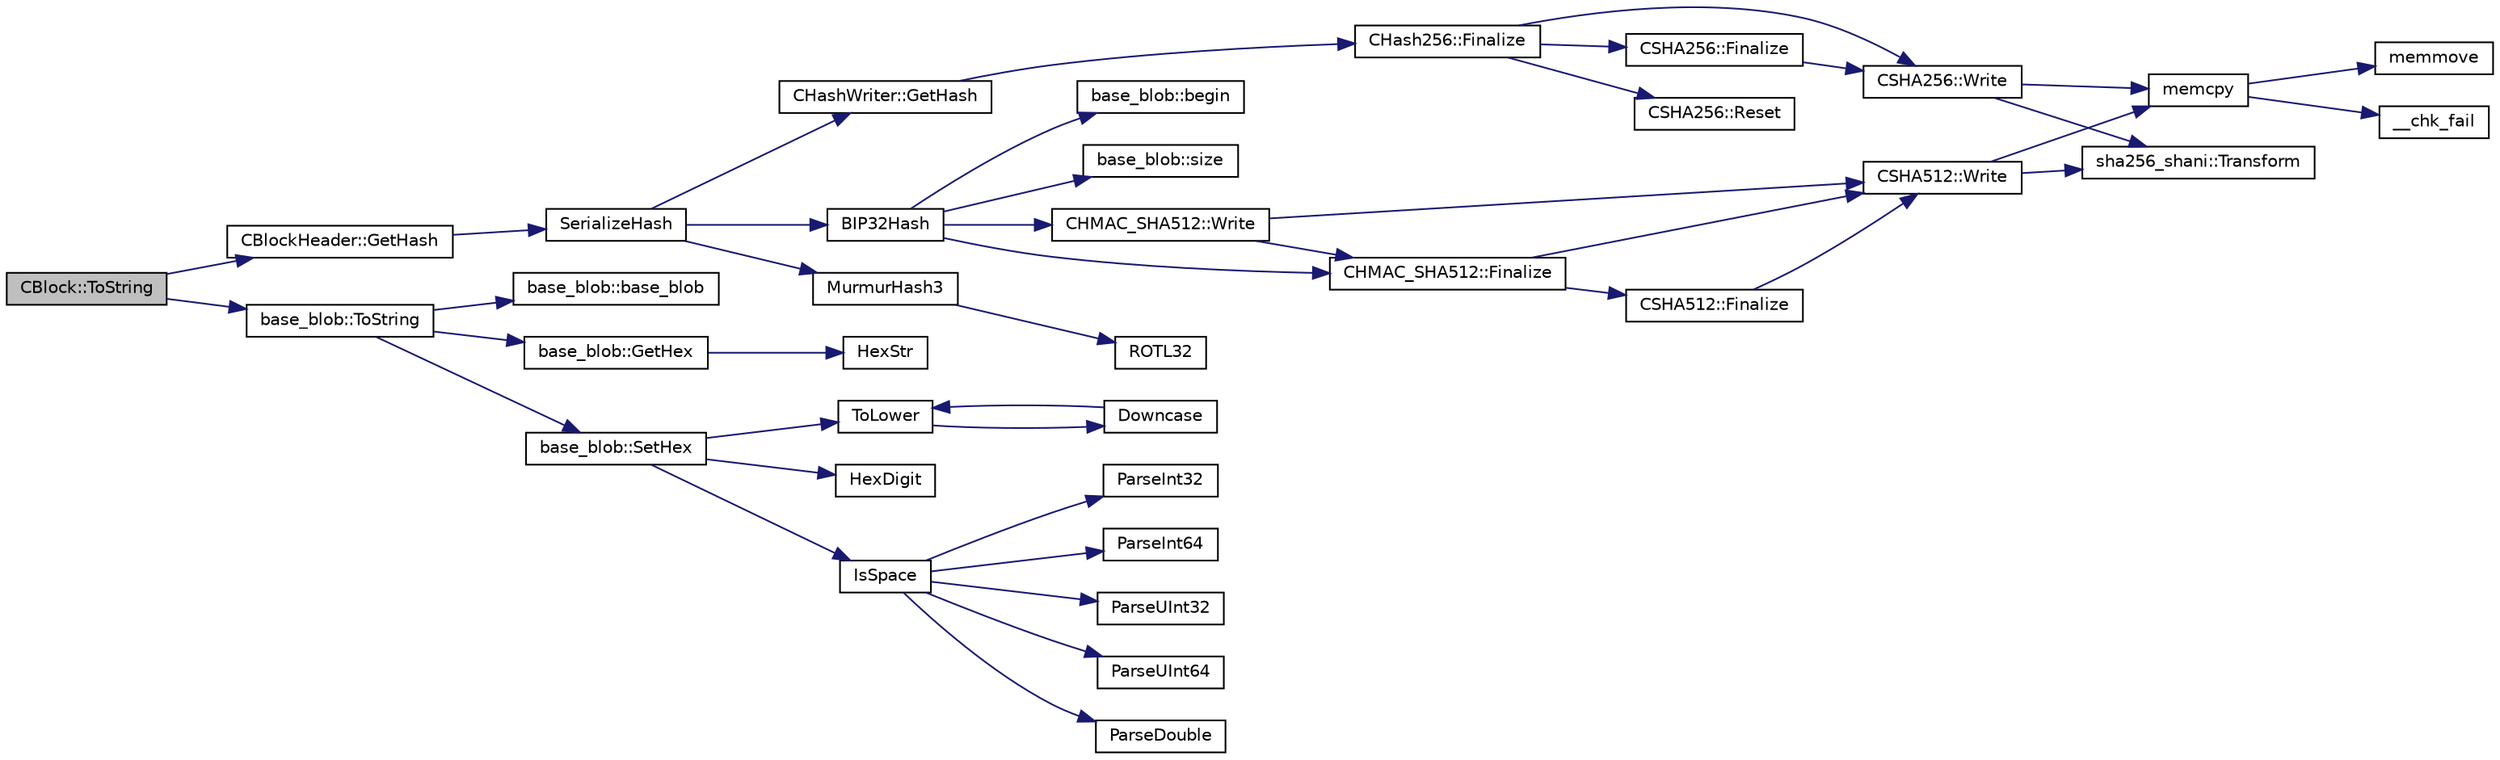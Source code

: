 digraph "CBlock::ToString"
{
  edge [fontname="Helvetica",fontsize="10",labelfontname="Helvetica",labelfontsize="10"];
  node [fontname="Helvetica",fontsize="10",shape=record];
  rankdir="LR";
  Node1 [label="CBlock::ToString",height=0.2,width=0.4,color="black", fillcolor="grey75", style="filled", fontcolor="black"];
  Node1 -> Node2 [color="midnightblue",fontsize="10",style="solid",fontname="Helvetica"];
  Node2 [label="CBlockHeader::GetHash",height=0.2,width=0.4,color="black", fillcolor="white", style="filled",URL="$class_c_block_header.html#ae1165e54882d364b030fb33673d64dbd"];
  Node2 -> Node3 [color="midnightblue",fontsize="10",style="solid",fontname="Helvetica"];
  Node3 [label="SerializeHash",height=0.2,width=0.4,color="black", fillcolor="white", style="filled",URL="$hash_8h.html#a6de694e43f17c62025c6883965b65e63",tooltip="Compute the 256-bit hash of an object&#39;s serialization. "];
  Node3 -> Node4 [color="midnightblue",fontsize="10",style="solid",fontname="Helvetica"];
  Node4 [label="CHashWriter::GetHash",height=0.2,width=0.4,color="black", fillcolor="white", style="filled",URL="$class_c_hash_writer.html#ae94a937211502eabf19477630090093a"];
  Node4 -> Node5 [color="midnightblue",fontsize="10",style="solid",fontname="Helvetica"];
  Node5 [label="CHash256::Finalize",height=0.2,width=0.4,color="black", fillcolor="white", style="filled",URL="$class_c_hash256.html#aa8a70c1b7cf24ce7d00240a1131cf4e7"];
  Node5 -> Node6 [color="midnightblue",fontsize="10",style="solid",fontname="Helvetica"];
  Node6 [label="CSHA256::Finalize",height=0.2,width=0.4,color="black", fillcolor="white", style="filled",URL="$class_c_s_h_a256.html#a4259230be0caefa590bc324fc12b9b90"];
  Node6 -> Node7 [color="midnightblue",fontsize="10",style="solid",fontname="Helvetica"];
  Node7 [label="CSHA256::Write",height=0.2,width=0.4,color="black", fillcolor="white", style="filled",URL="$class_c_s_h_a256.html#a9d7de520a562655da85349372820c883"];
  Node7 -> Node8 [color="midnightblue",fontsize="10",style="solid",fontname="Helvetica"];
  Node8 [label="memcpy",height=0.2,width=0.4,color="black", fillcolor="white", style="filled",URL="$glibc__compat_8cpp.html#a0f46826ab0466591e136db24394923cf"];
  Node8 -> Node9 [color="midnightblue",fontsize="10",style="solid",fontname="Helvetica"];
  Node9 [label="memmove",height=0.2,width=0.4,color="black", fillcolor="white", style="filled",URL="$glibc__compat_8cpp.html#a9778d49e9029dd75bc53ecbbf9f5e9a1"];
  Node8 -> Node10 [color="midnightblue",fontsize="10",style="solid",fontname="Helvetica"];
  Node10 [label="__chk_fail",height=0.2,width=0.4,color="black", fillcolor="white", style="filled",URL="$glibc__compat_8cpp.html#a424ac71631da5ada2976630ff67051d1"];
  Node7 -> Node11 [color="midnightblue",fontsize="10",style="solid",fontname="Helvetica"];
  Node11 [label="sha256_shani::Transform",height=0.2,width=0.4,color="black", fillcolor="white", style="filled",URL="$namespacesha256__shani.html#a97d2e267c87add9a1172d948e05ba471"];
  Node5 -> Node12 [color="midnightblue",fontsize="10",style="solid",fontname="Helvetica"];
  Node12 [label="CSHA256::Reset",height=0.2,width=0.4,color="black", fillcolor="white", style="filled",URL="$class_c_s_h_a256.html#a2122395dd5604990eaa0077b43a0e8d4"];
  Node5 -> Node7 [color="midnightblue",fontsize="10",style="solid",fontname="Helvetica"];
  Node3 -> Node13 [color="midnightblue",fontsize="10",style="solid",fontname="Helvetica"];
  Node13 [label="MurmurHash3",height=0.2,width=0.4,color="black", fillcolor="white", style="filled",URL="$hash_8h.html#a3cf0406d24590eaad9a3163c552e9730"];
  Node13 -> Node14 [color="midnightblue",fontsize="10",style="solid",fontname="Helvetica"];
  Node14 [label="ROTL32",height=0.2,width=0.4,color="black", fillcolor="white", style="filled",URL="$hash_8cpp.html#aa8045f521ac28bee04e4980f93272dc0"];
  Node3 -> Node15 [color="midnightblue",fontsize="10",style="solid",fontname="Helvetica"];
  Node15 [label="BIP32Hash",height=0.2,width=0.4,color="black", fillcolor="white", style="filled",URL="$hash_8h.html#a391c1a6a1f947abbc53cc51fc709110e"];
  Node15 -> Node16 [color="midnightblue",fontsize="10",style="solid",fontname="Helvetica"];
  Node16 [label="base_blob::begin",height=0.2,width=0.4,color="black", fillcolor="white", style="filled",URL="$classbase__blob.html#aeee68e00ceeacf49086e98b661e017ff"];
  Node15 -> Node17 [color="midnightblue",fontsize="10",style="solid",fontname="Helvetica"];
  Node17 [label="base_blob::size",height=0.2,width=0.4,color="black", fillcolor="white", style="filled",URL="$classbase__blob.html#a449c3f902fcab7af6c74aa9fee099542"];
  Node15 -> Node18 [color="midnightblue",fontsize="10",style="solid",fontname="Helvetica"];
  Node18 [label="CHMAC_SHA512::Write",height=0.2,width=0.4,color="black", fillcolor="white", style="filled",URL="$class_c_h_m_a_c___s_h_a512.html#aefdf2b068b668027b67c8822227a5a18"];
  Node18 -> Node19 [color="midnightblue",fontsize="10",style="solid",fontname="Helvetica"];
  Node19 [label="CSHA512::Write",height=0.2,width=0.4,color="black", fillcolor="white", style="filled",URL="$class_c_s_h_a512.html#aefd8260a2c205f11d44670ae68f1aff0"];
  Node19 -> Node8 [color="midnightblue",fontsize="10",style="solid",fontname="Helvetica"];
  Node19 -> Node11 [color="midnightblue",fontsize="10",style="solid",fontname="Helvetica"];
  Node18 -> Node20 [color="midnightblue",fontsize="10",style="solid",fontname="Helvetica"];
  Node20 [label="CHMAC_SHA512::Finalize",height=0.2,width=0.4,color="black", fillcolor="white", style="filled",URL="$class_c_h_m_a_c___s_h_a512.html#a3042ed5129bd381eb18ed2da201d6ed5"];
  Node20 -> Node21 [color="midnightblue",fontsize="10",style="solid",fontname="Helvetica"];
  Node21 [label="CSHA512::Finalize",height=0.2,width=0.4,color="black", fillcolor="white", style="filled",URL="$class_c_s_h_a512.html#aef4627aae19eeeb54bf02ea7b222b688"];
  Node21 -> Node19 [color="midnightblue",fontsize="10",style="solid",fontname="Helvetica"];
  Node20 -> Node19 [color="midnightblue",fontsize="10",style="solid",fontname="Helvetica"];
  Node15 -> Node20 [color="midnightblue",fontsize="10",style="solid",fontname="Helvetica"];
  Node1 -> Node22 [color="midnightblue",fontsize="10",style="solid",fontname="Helvetica"];
  Node22 [label="base_blob::ToString",height=0.2,width=0.4,color="black", fillcolor="white", style="filled",URL="$classbase__blob.html#a1a26b5da921f48b09b228d1bfda05088"];
  Node22 -> Node23 [color="midnightblue",fontsize="10",style="solid",fontname="Helvetica"];
  Node23 [label="base_blob::base_blob",height=0.2,width=0.4,color="black", fillcolor="white", style="filled",URL="$classbase__blob.html#ada7be83089951dc9438f384c0587cf29"];
  Node22 -> Node24 [color="midnightblue",fontsize="10",style="solid",fontname="Helvetica"];
  Node24 [label="base_blob::GetHex",height=0.2,width=0.4,color="black", fillcolor="white", style="filled",URL="$classbase__blob.html#a9541747b1f91f9469ac0aff90665bd32"];
  Node24 -> Node25 [color="midnightblue",fontsize="10",style="solid",fontname="Helvetica"];
  Node25 [label="HexStr",height=0.2,width=0.4,color="black", fillcolor="white", style="filled",URL="$strencodings_8h.html#af003e10d5d34c3271ca57ec79059a5ae"];
  Node22 -> Node26 [color="midnightblue",fontsize="10",style="solid",fontname="Helvetica"];
  Node26 [label="base_blob::SetHex",height=0.2,width=0.4,color="black", fillcolor="white", style="filled",URL="$classbase__blob.html#a5ec1f681a2830f4e180fe664c0eb4dd0"];
  Node26 -> Node27 [color="midnightblue",fontsize="10",style="solid",fontname="Helvetica"];
  Node27 [label="IsSpace",height=0.2,width=0.4,color="black", fillcolor="white", style="filled",URL="$strencodings_8h.html#aa30de1eac29287732050df7168cde03a",tooltip="Tests if the given character is a whitespace character. "];
  Node27 -> Node28 [color="midnightblue",fontsize="10",style="solid",fontname="Helvetica"];
  Node28 [label="ParseInt32",height=0.2,width=0.4,color="black", fillcolor="white", style="filled",URL="$strencodings_8h.html#a28581aab6ddb04da2c69bd0f0ffee6ae",tooltip="Convert string to signed 32-bit integer with strict parse error feedback. "];
  Node27 -> Node29 [color="midnightblue",fontsize="10",style="solid",fontname="Helvetica"];
  Node29 [label="ParseInt64",height=0.2,width=0.4,color="black", fillcolor="white", style="filled",URL="$strencodings_8h.html#a7598ac1ae52f69abe5f103fc6e4c9bd9",tooltip="Convert string to signed 64-bit integer with strict parse error feedback. "];
  Node27 -> Node30 [color="midnightblue",fontsize="10",style="solid",fontname="Helvetica"];
  Node30 [label="ParseUInt32",height=0.2,width=0.4,color="black", fillcolor="white", style="filled",URL="$strencodings_8h.html#ad4cd67d1bc9cc91801e9c22a0bd94ca7",tooltip="Convert decimal string to unsigned 32-bit integer with strict parse error feedback. "];
  Node27 -> Node31 [color="midnightblue",fontsize="10",style="solid",fontname="Helvetica"];
  Node31 [label="ParseUInt64",height=0.2,width=0.4,color="black", fillcolor="white", style="filled",URL="$strencodings_8h.html#ab721ae646504bb11a2ac467cc9013659",tooltip="Convert decimal string to unsigned 64-bit integer with strict parse error feedback. "];
  Node27 -> Node32 [color="midnightblue",fontsize="10",style="solid",fontname="Helvetica"];
  Node32 [label="ParseDouble",height=0.2,width=0.4,color="black", fillcolor="white", style="filled",URL="$strencodings_8h.html#ab126210409626dcb61aeb0e4300a8a46",tooltip="Convert string to double with strict parse error feedback. "];
  Node26 -> Node33 [color="midnightblue",fontsize="10",style="solid",fontname="Helvetica"];
  Node33 [label="ToLower",height=0.2,width=0.4,color="black", fillcolor="white", style="filled",URL="$strencodings_8h.html#a3556fcd948bc859caaa04f7355a71b16",tooltip="Converts the given character to its lowercase equivalent. "];
  Node33 -> Node34 [color="midnightblue",fontsize="10",style="solid",fontname="Helvetica"];
  Node34 [label="Downcase",height=0.2,width=0.4,color="black", fillcolor="white", style="filled",URL="$strencodings_8h.html#a0112c4a0e8c623b7fc4a52730c57e2d0",tooltip="Converts the given string to its lowercase equivalent. "];
  Node34 -> Node33 [color="midnightblue",fontsize="10",style="solid",fontname="Helvetica"];
  Node26 -> Node35 [color="midnightblue",fontsize="10",style="solid",fontname="Helvetica"];
  Node35 [label="HexDigit",height=0.2,width=0.4,color="black", fillcolor="white", style="filled",URL="$strencodings_8cpp.html#aa59e8a8c5a39cb5041f93bb95dd02119"];
}
